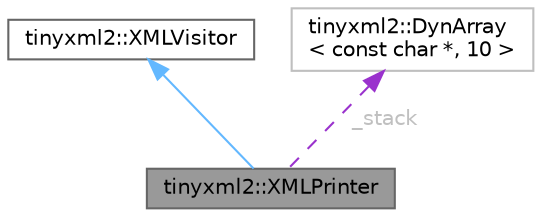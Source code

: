 digraph "tinyxml2::XMLPrinter"
{
 // LATEX_PDF_SIZE
  bgcolor="transparent";
  edge [fontname=Helvetica,fontsize=10,labelfontname=Helvetica,labelfontsize=10];
  node [fontname=Helvetica,fontsize=10,shape=box,height=0.2,width=0.4];
  Node1 [id="Node000001",label="tinyxml2::XMLPrinter",height=0.2,width=0.4,color="gray40", fillcolor="grey60", style="filled", fontcolor="black",tooltip=" "];
  Node2 -> Node1 [id="edge3_Node000001_Node000002",dir="back",color="steelblue1",style="solid",tooltip=" "];
  Node2 [id="Node000002",label="tinyxml2::XMLVisitor",height=0.2,width=0.4,color="gray40", fillcolor="white", style="filled",URL="$classtinyxml2_1_1_x_m_l_visitor.html",tooltip=" "];
  Node3 -> Node1 [id="edge4_Node000001_Node000003",dir="back",color="darkorchid3",style="dashed",tooltip=" ",label=" _stack",fontcolor="grey" ];
  Node3 [id="Node000003",label="tinyxml2::DynArray\l\< const char *, 10 \>",height=0.2,width=0.4,color="grey75", fillcolor="white", style="filled",URL="$classtinyxml2_1_1_dyn_array.html",tooltip=" "];
}
